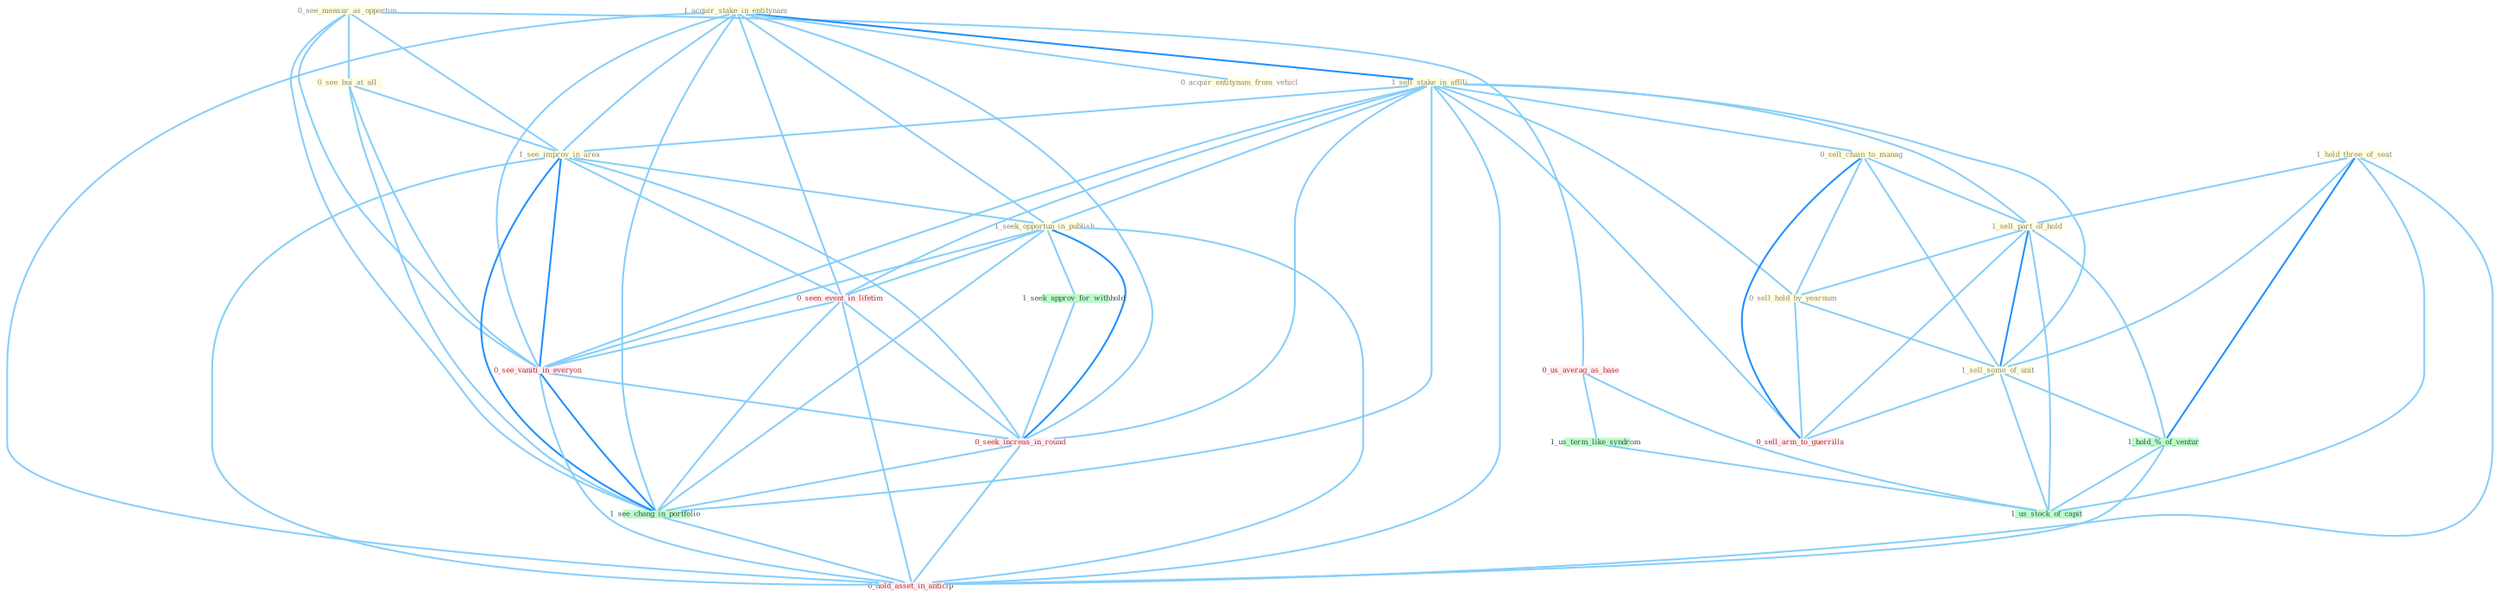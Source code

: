 Graph G{ 
    node
    [shape=polygon,style=filled,width=.5,height=.06,color="#BDFCC9",fixedsize=true,fontsize=4,
    fontcolor="#2f4f4f"];
    {node
    [color="#ffffe0", fontcolor="#8b7d6b"] "0_see_measur_as_opportun " "1_acquir_stake_in_entitynam " "0_see_bui_at_all " "1_hold_three_of_seat " "1_sell_stake_in_affili " "0_acquir_entitynam_from_vehicl " "1_see_improv_in_area " "0_sell_chain_to_manag " "1_sell_part_of_hold " "1_seek_opportun_in_publish " "0_sell_hold_by_yearnum " "1_sell_some_of_unit "}
{node [color="#fff0f5", fontcolor="#b22222"] "0_seen_event_in_lifetim " "0_us_averag_as_base " "0_see_vaniti_in_everyon " "0_sell_arm_to_guerrilla " "0_seek_increas_in_round " "0_hold_asset_in_anticip "}
edge [color="#B0E2FF"];

	"0_see_measur_as_opportun " -- "0_see_bui_at_all " [w="1", color="#87cefa" ];
	"0_see_measur_as_opportun " -- "1_see_improv_in_area " [w="1", color="#87cefa" ];
	"0_see_measur_as_opportun " -- "0_us_averag_as_base " [w="1", color="#87cefa" ];
	"0_see_measur_as_opportun " -- "0_see_vaniti_in_everyon " [w="1", color="#87cefa" ];
	"0_see_measur_as_opportun " -- "1_see_chang_in_portfolio " [w="1", color="#87cefa" ];
	"1_acquir_stake_in_entitynam " -- "1_sell_stake_in_affili " [w="2", color="#1e90ff" , len=0.8];
	"1_acquir_stake_in_entitynam " -- "0_acquir_entitynam_from_vehicl " [w="1", color="#87cefa" ];
	"1_acquir_stake_in_entitynam " -- "1_see_improv_in_area " [w="1", color="#87cefa" ];
	"1_acquir_stake_in_entitynam " -- "1_seek_opportun_in_publish " [w="1", color="#87cefa" ];
	"1_acquir_stake_in_entitynam " -- "0_seen_event_in_lifetim " [w="1", color="#87cefa" ];
	"1_acquir_stake_in_entitynam " -- "0_see_vaniti_in_everyon " [w="1", color="#87cefa" ];
	"1_acquir_stake_in_entitynam " -- "0_seek_increas_in_round " [w="1", color="#87cefa" ];
	"1_acquir_stake_in_entitynam " -- "1_see_chang_in_portfolio " [w="1", color="#87cefa" ];
	"1_acquir_stake_in_entitynam " -- "0_hold_asset_in_anticip " [w="1", color="#87cefa" ];
	"0_see_bui_at_all " -- "1_see_improv_in_area " [w="1", color="#87cefa" ];
	"0_see_bui_at_all " -- "0_see_vaniti_in_everyon " [w="1", color="#87cefa" ];
	"0_see_bui_at_all " -- "1_see_chang_in_portfolio " [w="1", color="#87cefa" ];
	"1_hold_three_of_seat " -- "1_sell_part_of_hold " [w="1", color="#87cefa" ];
	"1_hold_three_of_seat " -- "1_sell_some_of_unit " [w="1", color="#87cefa" ];
	"1_hold_three_of_seat " -- "1_hold_%_of_ventur " [w="2", color="#1e90ff" , len=0.8];
	"1_hold_three_of_seat " -- "1_us_stock_of_capit " [w="1", color="#87cefa" ];
	"1_hold_three_of_seat " -- "0_hold_asset_in_anticip " [w="1", color="#87cefa" ];
	"1_sell_stake_in_affili " -- "1_see_improv_in_area " [w="1", color="#87cefa" ];
	"1_sell_stake_in_affili " -- "0_sell_chain_to_manag " [w="1", color="#87cefa" ];
	"1_sell_stake_in_affili " -- "1_sell_part_of_hold " [w="1", color="#87cefa" ];
	"1_sell_stake_in_affili " -- "1_seek_opportun_in_publish " [w="1", color="#87cefa" ];
	"1_sell_stake_in_affili " -- "0_sell_hold_by_yearnum " [w="1", color="#87cefa" ];
	"1_sell_stake_in_affili " -- "1_sell_some_of_unit " [w="1", color="#87cefa" ];
	"1_sell_stake_in_affili " -- "0_seen_event_in_lifetim " [w="1", color="#87cefa" ];
	"1_sell_stake_in_affili " -- "0_see_vaniti_in_everyon " [w="1", color="#87cefa" ];
	"1_sell_stake_in_affili " -- "0_sell_arm_to_guerrilla " [w="1", color="#87cefa" ];
	"1_sell_stake_in_affili " -- "0_seek_increas_in_round " [w="1", color="#87cefa" ];
	"1_sell_stake_in_affili " -- "1_see_chang_in_portfolio " [w="1", color="#87cefa" ];
	"1_sell_stake_in_affili " -- "0_hold_asset_in_anticip " [w="1", color="#87cefa" ];
	"1_see_improv_in_area " -- "1_seek_opportun_in_publish " [w="1", color="#87cefa" ];
	"1_see_improv_in_area " -- "0_seen_event_in_lifetim " [w="1", color="#87cefa" ];
	"1_see_improv_in_area " -- "0_see_vaniti_in_everyon " [w="2", color="#1e90ff" , len=0.8];
	"1_see_improv_in_area " -- "0_seek_increas_in_round " [w="1", color="#87cefa" ];
	"1_see_improv_in_area " -- "1_see_chang_in_portfolio " [w="2", color="#1e90ff" , len=0.8];
	"1_see_improv_in_area " -- "0_hold_asset_in_anticip " [w="1", color="#87cefa" ];
	"0_sell_chain_to_manag " -- "1_sell_part_of_hold " [w="1", color="#87cefa" ];
	"0_sell_chain_to_manag " -- "0_sell_hold_by_yearnum " [w="1", color="#87cefa" ];
	"0_sell_chain_to_manag " -- "1_sell_some_of_unit " [w="1", color="#87cefa" ];
	"0_sell_chain_to_manag " -- "0_sell_arm_to_guerrilla " [w="2", color="#1e90ff" , len=0.8];
	"1_sell_part_of_hold " -- "0_sell_hold_by_yearnum " [w="1", color="#87cefa" ];
	"1_sell_part_of_hold " -- "1_sell_some_of_unit " [w="2", color="#1e90ff" , len=0.8];
	"1_sell_part_of_hold " -- "1_hold_%_of_ventur " [w="1", color="#87cefa" ];
	"1_sell_part_of_hold " -- "0_sell_arm_to_guerrilla " [w="1", color="#87cefa" ];
	"1_sell_part_of_hold " -- "1_us_stock_of_capit " [w="1", color="#87cefa" ];
	"1_seek_opportun_in_publish " -- "0_seen_event_in_lifetim " [w="1", color="#87cefa" ];
	"1_seek_opportun_in_publish " -- "1_seek_approv_for_withhold " [w="1", color="#87cefa" ];
	"1_seek_opportun_in_publish " -- "0_see_vaniti_in_everyon " [w="1", color="#87cefa" ];
	"1_seek_opportun_in_publish " -- "0_seek_increas_in_round " [w="2", color="#1e90ff" , len=0.8];
	"1_seek_opportun_in_publish " -- "1_see_chang_in_portfolio " [w="1", color="#87cefa" ];
	"1_seek_opportun_in_publish " -- "0_hold_asset_in_anticip " [w="1", color="#87cefa" ];
	"0_sell_hold_by_yearnum " -- "1_sell_some_of_unit " [w="1", color="#87cefa" ];
	"0_sell_hold_by_yearnum " -- "0_sell_arm_to_guerrilla " [w="1", color="#87cefa" ];
	"1_sell_some_of_unit " -- "1_hold_%_of_ventur " [w="1", color="#87cefa" ];
	"1_sell_some_of_unit " -- "0_sell_arm_to_guerrilla " [w="1", color="#87cefa" ];
	"1_sell_some_of_unit " -- "1_us_stock_of_capit " [w="1", color="#87cefa" ];
	"0_seen_event_in_lifetim " -- "0_see_vaniti_in_everyon " [w="1", color="#87cefa" ];
	"0_seen_event_in_lifetim " -- "0_seek_increas_in_round " [w="1", color="#87cefa" ];
	"0_seen_event_in_lifetim " -- "1_see_chang_in_portfolio " [w="1", color="#87cefa" ];
	"0_seen_event_in_lifetim " -- "0_hold_asset_in_anticip " [w="1", color="#87cefa" ];
	"0_us_averag_as_base " -- "1_us_term_like_syndrom " [w="1", color="#87cefa" ];
	"0_us_averag_as_base " -- "1_us_stock_of_capit " [w="1", color="#87cefa" ];
	"1_us_term_like_syndrom " -- "1_us_stock_of_capit " [w="1", color="#87cefa" ];
	"1_seek_approv_for_withhold " -- "0_seek_increas_in_round " [w="1", color="#87cefa" ];
	"1_hold_%_of_ventur " -- "1_us_stock_of_capit " [w="1", color="#87cefa" ];
	"1_hold_%_of_ventur " -- "0_hold_asset_in_anticip " [w="1", color="#87cefa" ];
	"0_see_vaniti_in_everyon " -- "0_seek_increas_in_round " [w="1", color="#87cefa" ];
	"0_see_vaniti_in_everyon " -- "1_see_chang_in_portfolio " [w="2", color="#1e90ff" , len=0.8];
	"0_see_vaniti_in_everyon " -- "0_hold_asset_in_anticip " [w="1", color="#87cefa" ];
	"0_seek_increas_in_round " -- "1_see_chang_in_portfolio " [w="1", color="#87cefa" ];
	"0_seek_increas_in_round " -- "0_hold_asset_in_anticip " [w="1", color="#87cefa" ];
	"1_see_chang_in_portfolio " -- "0_hold_asset_in_anticip " [w="1", color="#87cefa" ];
}